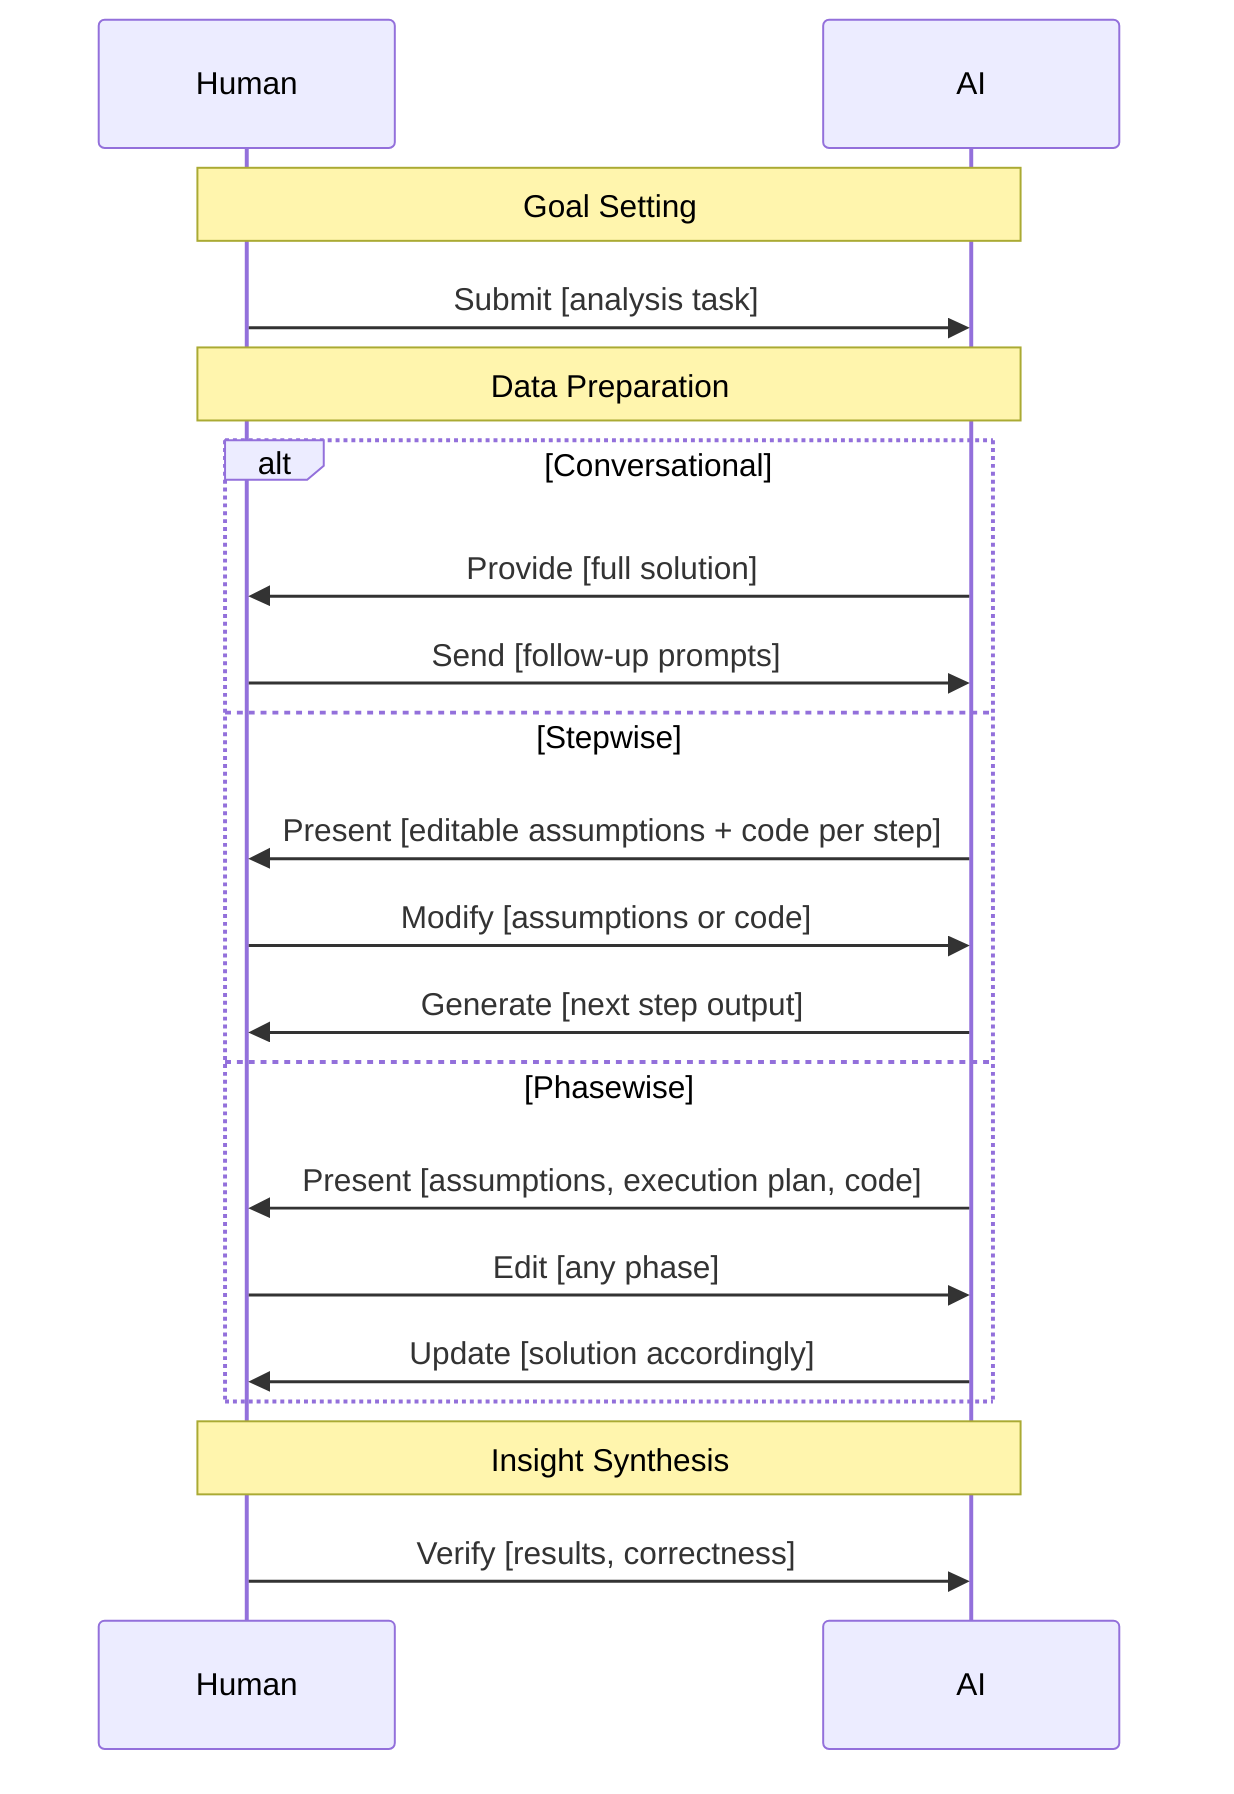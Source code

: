 sequenceDiagram
    participant H as Human
    participant A as AI

    note over H,A: Goal Setting
    H ->> A: Submit [analysis task]

    note over H,A: Data Preparation
    alt Conversational
        A ->> H: Provide [full solution]
        H ->> A: Send [follow-up prompts]
    else Stepwise
        A ->> H: Present [editable assumptions + code per step]
        H ->> A: Modify [assumptions or code]
        A ->> H: Generate [next step output]
    else Phasewise
        A ->> H: Present [assumptions, execution plan, code]
        H ->> A: Edit [any phase]
        A ->> H: Update [solution accordingly]
    end

    note over H,A: Insight Synthesis
    H ->> A: Verify [results, correctness]